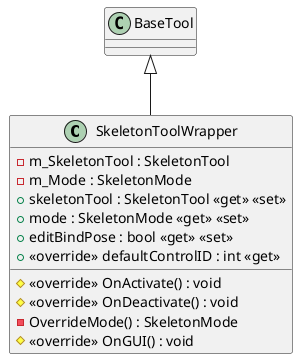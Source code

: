 @startuml
class SkeletonToolWrapper {
    - m_SkeletonTool : SkeletonTool
    - m_Mode : SkeletonMode
    + skeletonTool : SkeletonTool <<get>> <<set>>
    + mode : SkeletonMode <<get>> <<set>>
    + editBindPose : bool <<get>> <<set>>
    + <<override>> defaultControlID : int <<get>>
    # <<override>> OnActivate() : void
    # <<override>> OnDeactivate() : void
    - OverrideMode() : SkeletonMode
    # <<override>> OnGUI() : void
}
BaseTool <|-- SkeletonToolWrapper
@enduml
